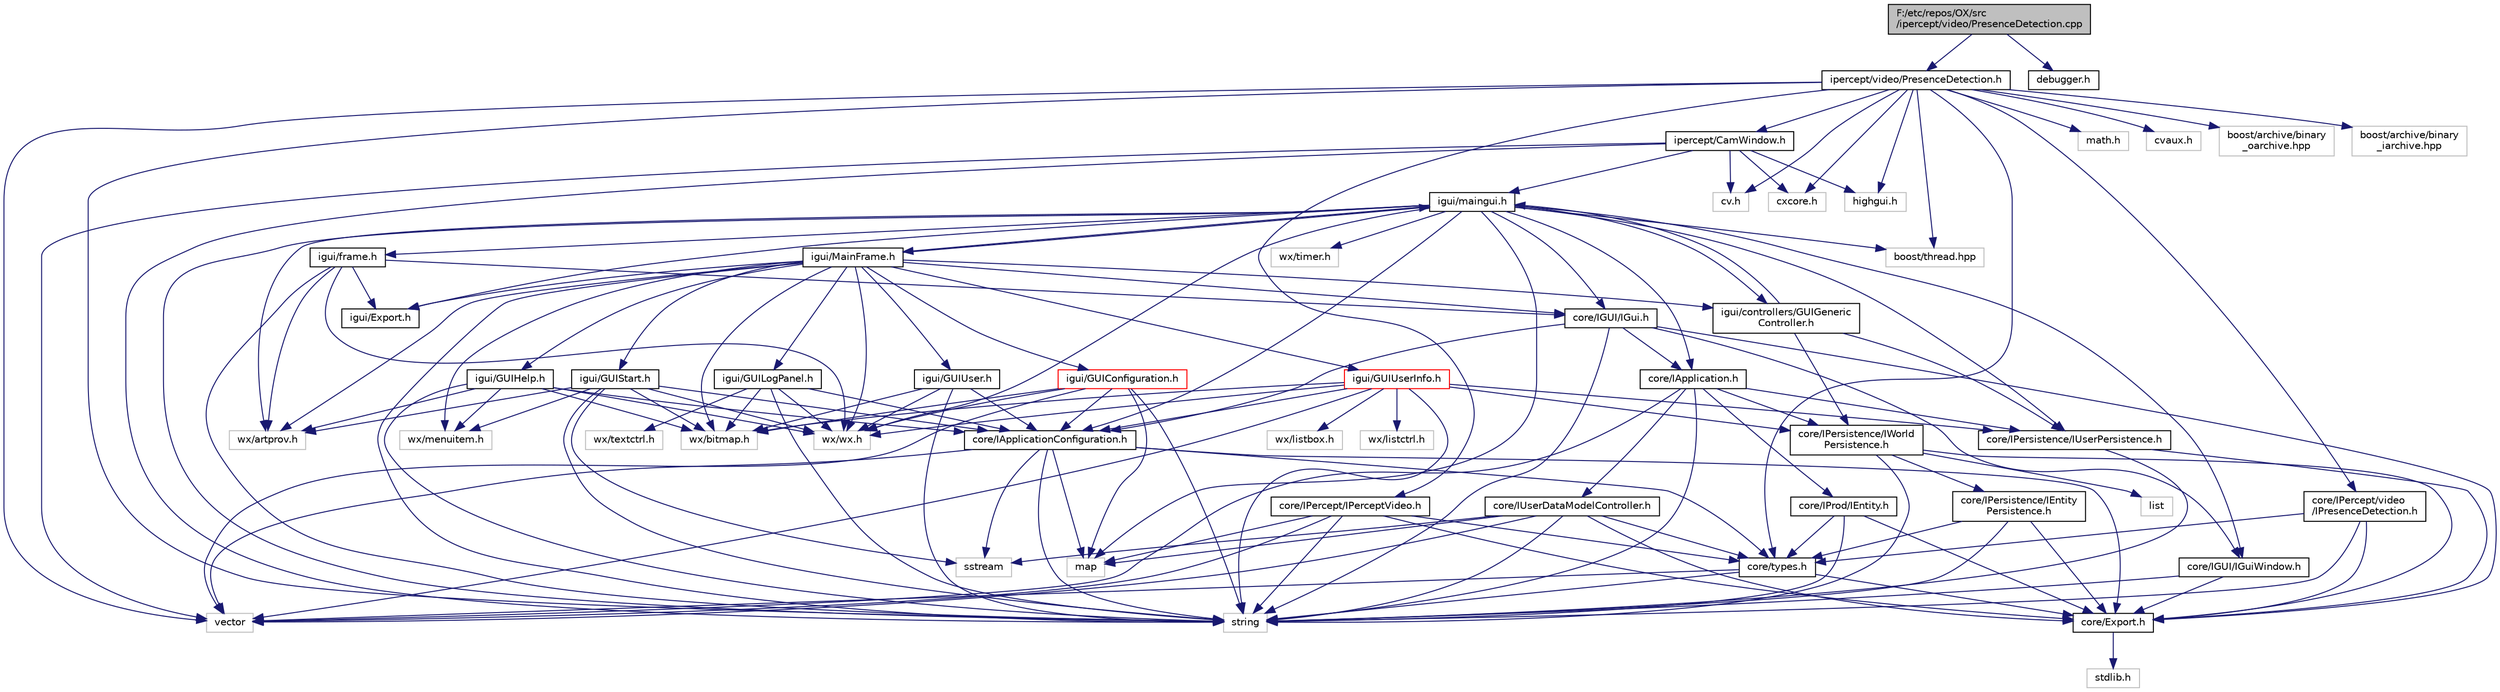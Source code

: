 digraph "F:/etc/repos/OX/src/ipercept/video/PresenceDetection.cpp"
{
  edge [fontname="Helvetica",fontsize="10",labelfontname="Helvetica",labelfontsize="10"];
  node [fontname="Helvetica",fontsize="10",shape=record];
  Node1 [label="F:/etc/repos/OX/src\l/ipercept/video/PresenceDetection.cpp",height=0.2,width=0.4,color="black", fillcolor="grey75", style="filled" fontcolor="black"];
  Node1 -> Node2 [color="midnightblue",fontsize="10",style="solid",fontname="Helvetica"];
  Node2 [label="ipercept/video/PresenceDetection.h",height=0.2,width=0.4,color="black", fillcolor="white", style="filled",URL="$_presence_detection_8h.html"];
  Node2 -> Node3 [color="midnightblue",fontsize="10",style="solid",fontname="Helvetica"];
  Node3 [label="core/IPercept/video\l/IPresenceDetection.h",height=0.2,width=0.4,color="black", fillcolor="white", style="filled",URL="$_i_presence_detection_8h.html"];
  Node3 -> Node4 [color="midnightblue",fontsize="10",style="solid",fontname="Helvetica"];
  Node4 [label="string",height=0.2,width=0.4,color="grey75", fillcolor="white", style="filled"];
  Node3 -> Node5 [color="midnightblue",fontsize="10",style="solid",fontname="Helvetica"];
  Node5 [label="core/Export.h",height=0.2,width=0.4,color="black", fillcolor="white", style="filled",URL="$core_2_export_8h.html"];
  Node5 -> Node6 [color="midnightblue",fontsize="10",style="solid",fontname="Helvetica"];
  Node6 [label="stdlib.h",height=0.2,width=0.4,color="grey75", fillcolor="white", style="filled"];
  Node3 -> Node7 [color="midnightblue",fontsize="10",style="solid",fontname="Helvetica"];
  Node7 [label="core/types.h",height=0.2,width=0.4,color="black", fillcolor="white", style="filled",URL="$core_2types_8h.html"];
  Node7 -> Node4 [color="midnightblue",fontsize="10",style="solid",fontname="Helvetica"];
  Node7 -> Node5 [color="midnightblue",fontsize="10",style="solid",fontname="Helvetica"];
  Node7 -> Node8 [color="midnightblue",fontsize="10",style="solid",fontname="Helvetica"];
  Node8 [label="vector",height=0.2,width=0.4,color="grey75", fillcolor="white", style="filled"];
  Node2 -> Node9 [color="midnightblue",fontsize="10",style="solid",fontname="Helvetica"];
  Node9 [label="core/IPercept/IPerceptVideo.h",height=0.2,width=0.4,color="black", fillcolor="white", style="filled",URL="$_i_percept_video_8h.html"];
  Node9 -> Node4 [color="midnightblue",fontsize="10",style="solid",fontname="Helvetica"];
  Node9 -> Node5 [color="midnightblue",fontsize="10",style="solid",fontname="Helvetica"];
  Node9 -> Node7 [color="midnightblue",fontsize="10",style="solid",fontname="Helvetica"];
  Node9 -> Node8 [color="midnightblue",fontsize="10",style="solid",fontname="Helvetica"];
  Node9 -> Node10 [color="midnightblue",fontsize="10",style="solid",fontname="Helvetica"];
  Node10 [label="map",height=0.2,width=0.4,color="grey75", fillcolor="white", style="filled"];
  Node2 -> Node11 [color="midnightblue",fontsize="10",style="solid",fontname="Helvetica"];
  Node11 [label="ipercept/CamWindow.h",height=0.2,width=0.4,color="black", fillcolor="white", style="filled",URL="$_cam_window_8h.html"];
  Node11 -> Node12 [color="midnightblue",fontsize="10",style="solid",fontname="Helvetica"];
  Node12 [label="igui/maingui.h",height=0.2,width=0.4,color="black", fillcolor="white", style="filled",URL="$maingui_8h.html"];
  Node12 -> Node13 [color="midnightblue",fontsize="10",style="solid",fontname="Helvetica"];
  Node13 [label="core/IGUI/IGui.h",height=0.2,width=0.4,color="black", fillcolor="white", style="filled",URL="$_i_gui_8h.html"];
  Node13 -> Node4 [color="midnightblue",fontsize="10",style="solid",fontname="Helvetica"];
  Node13 -> Node5 [color="midnightblue",fontsize="10",style="solid",fontname="Helvetica"];
  Node13 -> Node14 [color="midnightblue",fontsize="10",style="solid",fontname="Helvetica"];
  Node14 [label="core/IGUI/IGuiWindow.h",height=0.2,width=0.4,color="black", fillcolor="white", style="filled",URL="$_i_gui_window_8h.html"];
  Node14 -> Node4 [color="midnightblue",fontsize="10",style="solid",fontname="Helvetica"];
  Node14 -> Node5 [color="midnightblue",fontsize="10",style="solid",fontname="Helvetica"];
  Node13 -> Node15 [color="midnightblue",fontsize="10",style="solid",fontname="Helvetica"];
  Node15 [label="core/IApplication.h",height=0.2,width=0.4,color="black", fillcolor="white", style="filled",URL="$_i_application_8h.html"];
  Node15 -> Node4 [color="midnightblue",fontsize="10",style="solid",fontname="Helvetica"];
  Node15 -> Node8 [color="midnightblue",fontsize="10",style="solid",fontname="Helvetica"];
  Node15 -> Node16 [color="midnightblue",fontsize="10",style="solid",fontname="Helvetica"];
  Node16 [label="core/IProd/IEntity.h",height=0.2,width=0.4,color="black", fillcolor="white", style="filled",URL="$_i_entity_8h.html"];
  Node16 -> Node4 [color="midnightblue",fontsize="10",style="solid",fontname="Helvetica"];
  Node16 -> Node5 [color="midnightblue",fontsize="10",style="solid",fontname="Helvetica"];
  Node16 -> Node7 [color="midnightblue",fontsize="10",style="solid",fontname="Helvetica"];
  Node15 -> Node17 [color="midnightblue",fontsize="10",style="solid",fontname="Helvetica"];
  Node17 [label="core/IPersistence/IUserPersistence.h",height=0.2,width=0.4,color="black", fillcolor="white", style="filled",URL="$_i_user_persistence_8h.html"];
  Node17 -> Node4 [color="midnightblue",fontsize="10",style="solid",fontname="Helvetica"];
  Node17 -> Node5 [color="midnightblue",fontsize="10",style="solid",fontname="Helvetica"];
  Node15 -> Node18 [color="midnightblue",fontsize="10",style="solid",fontname="Helvetica"];
  Node18 [label="core/IPersistence/IWorld\lPersistence.h",height=0.2,width=0.4,color="black", fillcolor="white", style="filled",URL="$_i_world_persistence_8h.html"];
  Node18 -> Node19 [color="midnightblue",fontsize="10",style="solid",fontname="Helvetica"];
  Node19 [label="core/IPersistence/IEntity\lPersistence.h",height=0.2,width=0.4,color="black", fillcolor="white", style="filled",URL="$_i_entity_persistence_8h.html"];
  Node19 -> Node4 [color="midnightblue",fontsize="10",style="solid",fontname="Helvetica"];
  Node19 -> Node5 [color="midnightblue",fontsize="10",style="solid",fontname="Helvetica"];
  Node19 -> Node7 [color="midnightblue",fontsize="10",style="solid",fontname="Helvetica"];
  Node18 -> Node4 [color="midnightblue",fontsize="10",style="solid",fontname="Helvetica"];
  Node18 -> Node20 [color="midnightblue",fontsize="10",style="solid",fontname="Helvetica"];
  Node20 [label="list",height=0.2,width=0.4,color="grey75", fillcolor="white", style="filled"];
  Node18 -> Node5 [color="midnightblue",fontsize="10",style="solid",fontname="Helvetica"];
  Node15 -> Node21 [color="midnightblue",fontsize="10",style="solid",fontname="Helvetica"];
  Node21 [label="core/IUserDataModelController.h",height=0.2,width=0.4,color="black", fillcolor="white", style="filled",URL="$_i_user_data_model_controller_8h.html"];
  Node21 -> Node7 [color="midnightblue",fontsize="10",style="solid",fontname="Helvetica"];
  Node21 -> Node5 [color="midnightblue",fontsize="10",style="solid",fontname="Helvetica"];
  Node21 -> Node4 [color="midnightblue",fontsize="10",style="solid",fontname="Helvetica"];
  Node21 -> Node22 [color="midnightblue",fontsize="10",style="solid",fontname="Helvetica"];
  Node22 [label="sstream",height=0.2,width=0.4,color="grey75", fillcolor="white", style="filled"];
  Node21 -> Node8 [color="midnightblue",fontsize="10",style="solid",fontname="Helvetica"];
  Node21 -> Node10 [color="midnightblue",fontsize="10",style="solid",fontname="Helvetica"];
  Node13 -> Node23 [color="midnightblue",fontsize="10",style="solid",fontname="Helvetica"];
  Node23 [label="core/IApplicationConfiguration.h",height=0.2,width=0.4,color="black", fillcolor="white", style="filled",URL="$_i_application_configuration_8h.html"];
  Node23 -> Node7 [color="midnightblue",fontsize="10",style="solid",fontname="Helvetica"];
  Node23 -> Node5 [color="midnightblue",fontsize="10",style="solid",fontname="Helvetica"];
  Node23 -> Node4 [color="midnightblue",fontsize="10",style="solid",fontname="Helvetica"];
  Node23 -> Node22 [color="midnightblue",fontsize="10",style="solid",fontname="Helvetica"];
  Node23 -> Node8 [color="midnightblue",fontsize="10",style="solid",fontname="Helvetica"];
  Node23 -> Node10 [color="midnightblue",fontsize="10",style="solid",fontname="Helvetica"];
  Node12 -> Node14 [color="midnightblue",fontsize="10",style="solid",fontname="Helvetica"];
  Node12 -> Node15 [color="midnightblue",fontsize="10",style="solid",fontname="Helvetica"];
  Node12 -> Node23 [color="midnightblue",fontsize="10",style="solid",fontname="Helvetica"];
  Node12 -> Node24 [color="midnightblue",fontsize="10",style="solid",fontname="Helvetica"];
  Node24 [label="wx/wx.h",height=0.2,width=0.4,color="grey75", fillcolor="white", style="filled"];
  Node12 -> Node25 [color="midnightblue",fontsize="10",style="solid",fontname="Helvetica"];
  Node25 [label="wx/artprov.h",height=0.2,width=0.4,color="grey75", fillcolor="white", style="filled"];
  Node12 -> Node26 [color="midnightblue",fontsize="10",style="solid",fontname="Helvetica"];
  Node26 [label="wx/timer.h",height=0.2,width=0.4,color="grey75", fillcolor="white", style="filled"];
  Node12 -> Node27 [color="midnightblue",fontsize="10",style="solid",fontname="Helvetica"];
  Node27 [label="igui/Export.h",height=0.2,width=0.4,color="black", fillcolor="white", style="filled",URL="$igui_2_export_8h.html"];
  Node12 -> Node28 [color="midnightblue",fontsize="10",style="solid",fontname="Helvetica"];
  Node28 [label="igui/MainFrame.h",height=0.2,width=0.4,color="black", fillcolor="white", style="filled",URL="$_main_frame_8h.html"];
  Node28 -> Node13 [color="midnightblue",fontsize="10",style="solid",fontname="Helvetica"];
  Node28 -> Node24 [color="midnightblue",fontsize="10",style="solid",fontname="Helvetica"];
  Node28 -> Node25 [color="midnightblue",fontsize="10",style="solid",fontname="Helvetica"];
  Node28 -> Node29 [color="midnightblue",fontsize="10",style="solid",fontname="Helvetica"];
  Node29 [label="wx/menuitem.h",height=0.2,width=0.4,color="grey75", fillcolor="white", style="filled"];
  Node28 -> Node30 [color="midnightblue",fontsize="10",style="solid",fontname="Helvetica"];
  Node30 [label="wx/bitmap.h",height=0.2,width=0.4,color="grey75", fillcolor="white", style="filled"];
  Node28 -> Node27 [color="midnightblue",fontsize="10",style="solid",fontname="Helvetica"];
  Node28 -> Node4 [color="midnightblue",fontsize="10",style="solid",fontname="Helvetica"];
  Node28 -> Node12 [color="midnightblue",fontsize="10",style="solid",fontname="Helvetica"];
  Node28 -> Node31 [color="midnightblue",fontsize="10",style="solid",fontname="Helvetica"];
  Node31 [label="igui/GUILogPanel.h",height=0.2,width=0.4,color="black", fillcolor="white", style="filled",URL="$_g_u_i_log_panel_8h.html"];
  Node31 -> Node24 [color="midnightblue",fontsize="10",style="solid",fontname="Helvetica"];
  Node31 -> Node30 [color="midnightblue",fontsize="10",style="solid",fontname="Helvetica"];
  Node31 -> Node32 [color="midnightblue",fontsize="10",style="solid",fontname="Helvetica"];
  Node32 [label="wx/textctrl.h",height=0.2,width=0.4,color="grey75", fillcolor="white", style="filled"];
  Node31 -> Node4 [color="midnightblue",fontsize="10",style="solid",fontname="Helvetica"];
  Node31 -> Node23 [color="midnightblue",fontsize="10",style="solid",fontname="Helvetica"];
  Node28 -> Node33 [color="midnightblue",fontsize="10",style="solid",fontname="Helvetica"];
  Node33 [label="igui/GUIHelp.h",height=0.2,width=0.4,color="black", fillcolor="white", style="filled",URL="$_g_u_i_help_8h.html"];
  Node33 -> Node24 [color="midnightblue",fontsize="10",style="solid",fontname="Helvetica"];
  Node33 -> Node25 [color="midnightblue",fontsize="10",style="solid",fontname="Helvetica"];
  Node33 -> Node29 [color="midnightblue",fontsize="10",style="solid",fontname="Helvetica"];
  Node33 -> Node30 [color="midnightblue",fontsize="10",style="solid",fontname="Helvetica"];
  Node33 -> Node23 [color="midnightblue",fontsize="10",style="solid",fontname="Helvetica"];
  Node33 -> Node4 [color="midnightblue",fontsize="10",style="solid",fontname="Helvetica"];
  Node28 -> Node34 [color="midnightblue",fontsize="10",style="solid",fontname="Helvetica"];
  Node34 [label="igui/GUIStart.h",height=0.2,width=0.4,color="black", fillcolor="white", style="filled",URL="$_g_u_i_start_8h.html"];
  Node34 -> Node24 [color="midnightblue",fontsize="10",style="solid",fontname="Helvetica"];
  Node34 -> Node25 [color="midnightblue",fontsize="10",style="solid",fontname="Helvetica"];
  Node34 -> Node29 [color="midnightblue",fontsize="10",style="solid",fontname="Helvetica"];
  Node34 -> Node30 [color="midnightblue",fontsize="10",style="solid",fontname="Helvetica"];
  Node34 -> Node23 [color="midnightblue",fontsize="10",style="solid",fontname="Helvetica"];
  Node34 -> Node4 [color="midnightblue",fontsize="10",style="solid",fontname="Helvetica"];
  Node34 -> Node22 [color="midnightblue",fontsize="10",style="solid",fontname="Helvetica"];
  Node28 -> Node35 [color="midnightblue",fontsize="10",style="solid",fontname="Helvetica"];
  Node35 [label="igui/GUIUser.h",height=0.2,width=0.4,color="black", fillcolor="white", style="filled",URL="$_g_u_i_user_8h.html"];
  Node35 -> Node24 [color="midnightblue",fontsize="10",style="solid",fontname="Helvetica"];
  Node35 -> Node30 [color="midnightblue",fontsize="10",style="solid",fontname="Helvetica"];
  Node35 -> Node4 [color="midnightblue",fontsize="10",style="solid",fontname="Helvetica"];
  Node35 -> Node23 [color="midnightblue",fontsize="10",style="solid",fontname="Helvetica"];
  Node28 -> Node36 [color="midnightblue",fontsize="10",style="solid",fontname="Helvetica"];
  Node36 [label="igui/GUIUserInfo.h",height=0.2,width=0.4,color="red", fillcolor="white", style="filled",URL="$_g_u_i_user_info_8h.html"];
  Node36 -> Node24 [color="midnightblue",fontsize="10",style="solid",fontname="Helvetica"];
  Node36 -> Node30 [color="midnightblue",fontsize="10",style="solid",fontname="Helvetica"];
  Node36 -> Node37 [color="midnightblue",fontsize="10",style="solid",fontname="Helvetica"];
  Node37 [label="wx/listctrl.h",height=0.2,width=0.4,color="grey75", fillcolor="white", style="filled"];
  Node36 -> Node38 [color="midnightblue",fontsize="10",style="solid",fontname="Helvetica"];
  Node38 [label="wx/listbox.h",height=0.2,width=0.4,color="grey75", fillcolor="white", style="filled"];
  Node36 -> Node4 [color="midnightblue",fontsize="10",style="solid",fontname="Helvetica"];
  Node36 -> Node8 [color="midnightblue",fontsize="10",style="solid",fontname="Helvetica"];
  Node36 -> Node23 [color="midnightblue",fontsize="10",style="solid",fontname="Helvetica"];
  Node36 -> Node17 [color="midnightblue",fontsize="10",style="solid",fontname="Helvetica"];
  Node36 -> Node18 [color="midnightblue",fontsize="10",style="solid",fontname="Helvetica"];
  Node28 -> Node39 [color="midnightblue",fontsize="10",style="solid",fontname="Helvetica"];
  Node39 [label="igui/GUIConfiguration.h",height=0.2,width=0.4,color="red", fillcolor="white", style="filled",URL="$_g_u_i_configuration_8h.html"];
  Node39 -> Node24 [color="midnightblue",fontsize="10",style="solid",fontname="Helvetica"];
  Node39 -> Node30 [color="midnightblue",fontsize="10",style="solid",fontname="Helvetica"];
  Node39 -> Node4 [color="midnightblue",fontsize="10",style="solid",fontname="Helvetica"];
  Node39 -> Node8 [color="midnightblue",fontsize="10",style="solid",fontname="Helvetica"];
  Node39 -> Node10 [color="midnightblue",fontsize="10",style="solid",fontname="Helvetica"];
  Node39 -> Node23 [color="midnightblue",fontsize="10",style="solid",fontname="Helvetica"];
  Node28 -> Node40 [color="midnightblue",fontsize="10",style="solid",fontname="Helvetica"];
  Node40 [label="igui/controllers/GUIGeneric\lController.h",height=0.2,width=0.4,color="black", fillcolor="white", style="filled",URL="$_g_u_i_generic_controller_8h.html"];
  Node40 -> Node12 [color="midnightblue",fontsize="10",style="solid",fontname="Helvetica"];
  Node40 -> Node17 [color="midnightblue",fontsize="10",style="solid",fontname="Helvetica"];
  Node40 -> Node18 [color="midnightblue",fontsize="10",style="solid",fontname="Helvetica"];
  Node12 -> Node41 [color="midnightblue",fontsize="10",style="solid",fontname="Helvetica"];
  Node41 [label="igui/frame.h",height=0.2,width=0.4,color="black", fillcolor="white", style="filled",URL="$frame_8h.html"];
  Node41 -> Node13 [color="midnightblue",fontsize="10",style="solid",fontname="Helvetica"];
  Node41 -> Node24 [color="midnightblue",fontsize="10",style="solid",fontname="Helvetica"];
  Node41 -> Node25 [color="midnightblue",fontsize="10",style="solid",fontname="Helvetica"];
  Node41 -> Node27 [color="midnightblue",fontsize="10",style="solid",fontname="Helvetica"];
  Node41 -> Node4 [color="midnightblue",fontsize="10",style="solid",fontname="Helvetica"];
  Node12 -> Node40 [color="midnightblue",fontsize="10",style="solid",fontname="Helvetica"];
  Node12 -> Node17 [color="midnightblue",fontsize="10",style="solid",fontname="Helvetica"];
  Node12 -> Node4 [color="midnightblue",fontsize="10",style="solid",fontname="Helvetica"];
  Node12 -> Node10 [color="midnightblue",fontsize="10",style="solid",fontname="Helvetica"];
  Node12 -> Node42 [color="midnightblue",fontsize="10",style="solid",fontname="Helvetica"];
  Node42 [label="boost/thread.hpp",height=0.2,width=0.4,color="grey75", fillcolor="white", style="filled"];
  Node11 -> Node4 [color="midnightblue",fontsize="10",style="solid",fontname="Helvetica"];
  Node11 -> Node8 [color="midnightblue",fontsize="10",style="solid",fontname="Helvetica"];
  Node11 -> Node43 [color="midnightblue",fontsize="10",style="solid",fontname="Helvetica"];
  Node43 [label="cv.h",height=0.2,width=0.4,color="grey75", fillcolor="white", style="filled"];
  Node11 -> Node44 [color="midnightblue",fontsize="10",style="solid",fontname="Helvetica"];
  Node44 [label="cxcore.h",height=0.2,width=0.4,color="grey75", fillcolor="white", style="filled"];
  Node11 -> Node45 [color="midnightblue",fontsize="10",style="solid",fontname="Helvetica"];
  Node45 [label="highgui.h",height=0.2,width=0.4,color="grey75", fillcolor="white", style="filled"];
  Node2 -> Node4 [color="midnightblue",fontsize="10",style="solid",fontname="Helvetica"];
  Node2 -> Node8 [color="midnightblue",fontsize="10",style="solid",fontname="Helvetica"];
  Node2 -> Node46 [color="midnightblue",fontsize="10",style="solid",fontname="Helvetica"];
  Node46 [label="math.h",height=0.2,width=0.4,color="grey75", fillcolor="white", style="filled"];
  Node2 -> Node43 [color="midnightblue",fontsize="10",style="solid",fontname="Helvetica"];
  Node2 -> Node44 [color="midnightblue",fontsize="10",style="solid",fontname="Helvetica"];
  Node2 -> Node47 [color="midnightblue",fontsize="10",style="solid",fontname="Helvetica"];
  Node47 [label="cvaux.h",height=0.2,width=0.4,color="grey75", fillcolor="white", style="filled"];
  Node2 -> Node45 [color="midnightblue",fontsize="10",style="solid",fontname="Helvetica"];
  Node2 -> Node42 [color="midnightblue",fontsize="10",style="solid",fontname="Helvetica"];
  Node2 -> Node48 [color="midnightblue",fontsize="10",style="solid",fontname="Helvetica"];
  Node48 [label="boost/archive/binary\l_oarchive.hpp",height=0.2,width=0.4,color="grey75", fillcolor="white", style="filled"];
  Node2 -> Node49 [color="midnightblue",fontsize="10",style="solid",fontname="Helvetica"];
  Node49 [label="boost/archive/binary\l_iarchive.hpp",height=0.2,width=0.4,color="grey75", fillcolor="white", style="filled"];
  Node2 -> Node7 [color="midnightblue",fontsize="10",style="solid",fontname="Helvetica"];
  Node1 -> Node50 [color="midnightblue",fontsize="10",style="solid",fontname="Helvetica"];
  Node50 [label="debugger.h",height=0.2,width=0.4,color="black", fillcolor="white", style="filled",URL="$debugger_8h.html"];
}
